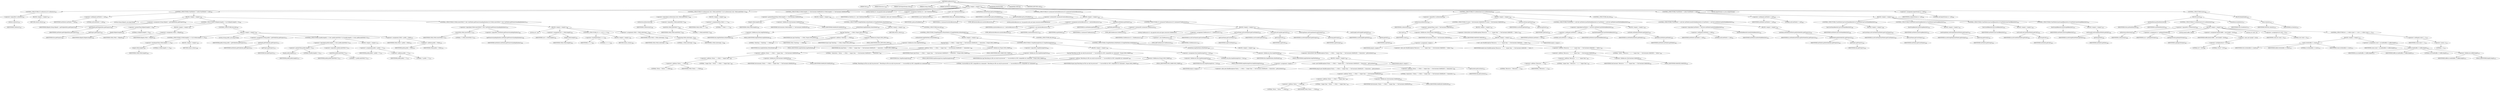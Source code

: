 digraph "tarResource" {  
"676" [label = <(METHOD,tarResource)<SUB>353</SUB>> ]
"40" [label = <(PARAM,this)<SUB>353</SUB>> ]
"677" [label = <(PARAM,Resource r)<SUB>353</SUB>> ]
"678" [label = <(PARAM,TarOutputStream tOut)<SUB>353</SUB>> ]
"679" [label = <(PARAM,String vPath)<SUB>353</SUB>> ]
"680" [label = <(PARAM,TarFileSet tarFileSet)<SUB>354</SUB>> ]
"681" [label = <(BLOCK,&lt;empty&gt;,&lt;empty&gt;)<SUB>355</SUB>> ]
"682" [label = <(CONTROL_STRUCTURE,if (!r.isExists()),if (!r.isExists()))<SUB>357</SUB>> ]
"683" [label = <(&lt;operator&gt;.logicalNot,!r.isExists())<SUB>357</SUB>> ]
"684" [label = <(isExists,isExists())<SUB>357</SUB>> ]
"685" [label = <(IDENTIFIER,r,isExists())<SUB>357</SUB>> ]
"686" [label = <(BLOCK,&lt;empty&gt;,&lt;empty&gt;)<SUB>357</SUB>> ]
"687" [label = <(RETURN,return;,return;)<SUB>358</SUB>> ]
"688" [label = <(CONTROL_STRUCTURE,if (tarFileSet != null),if (tarFileSet != null))<SUB>361</SUB>> ]
"689" [label = <(&lt;operator&gt;.notEquals,tarFileSet != null)<SUB>361</SUB>> ]
"690" [label = <(IDENTIFIER,tarFileSet,tarFileSet != null)<SUB>361</SUB>> ]
"691" [label = <(LITERAL,null,tarFileSet != null)<SUB>361</SUB>> ]
"692" [label = <(BLOCK,&lt;empty&gt;,&lt;empty&gt;)<SUB>361</SUB>> ]
"693" [label = <(LOCAL,String fullpath: java.lang.String)> ]
"694" [label = <(&lt;operator&gt;.assignment,String fullpath = getFullpath(this.getProject()))<SUB>362</SUB>> ]
"695" [label = <(IDENTIFIER,fullpath,String fullpath = getFullpath(this.getProject()))<SUB>362</SUB>> ]
"696" [label = <(getFullpath,getFullpath(this.getProject()))<SUB>362</SUB>> ]
"697" [label = <(IDENTIFIER,tarFileSet,getFullpath(this.getProject()))<SUB>362</SUB>> ]
"698" [label = <(getProject,getProject())<SUB>362</SUB>> ]
"39" [label = <(IDENTIFIER,this,getProject())<SUB>362</SUB>> ]
"699" [label = <(CONTROL_STRUCTURE,if (fullpath.length() &gt; 0),if (fullpath.length() &gt; 0))<SUB>363</SUB>> ]
"700" [label = <(&lt;operator&gt;.greaterThan,fullpath.length() &gt; 0)<SUB>363</SUB>> ]
"701" [label = <(length,fullpath.length())<SUB>363</SUB>> ]
"702" [label = <(IDENTIFIER,fullpath,fullpath.length())<SUB>363</SUB>> ]
"703" [label = <(LITERAL,0,fullpath.length() &gt; 0)<SUB>363</SUB>> ]
"704" [label = <(BLOCK,&lt;empty&gt;,&lt;empty&gt;)<SUB>363</SUB>> ]
"705" [label = <(&lt;operator&gt;.assignment,vPath = fullpath)<SUB>364</SUB>> ]
"706" [label = <(IDENTIFIER,vPath,vPath = fullpath)<SUB>364</SUB>> ]
"707" [label = <(IDENTIFIER,fullpath,vPath = fullpath)<SUB>364</SUB>> ]
"708" [label = <(CONTROL_STRUCTURE,else,else)<SUB>365</SUB>> ]
"709" [label = <(BLOCK,&lt;empty&gt;,&lt;empty&gt;)<SUB>365</SUB>> ]
"710" [label = <(CONTROL_STRUCTURE,if (vPath.length() &lt;= 0),if (vPath.length() &lt;= 0))<SUB>367</SUB>> ]
"711" [label = <(&lt;operator&gt;.lessEqualsThan,vPath.length() &lt;= 0)<SUB>367</SUB>> ]
"712" [label = <(length,vPath.length())<SUB>367</SUB>> ]
"713" [label = <(IDENTIFIER,vPath,vPath.length())<SUB>367</SUB>> ]
"714" [label = <(LITERAL,0,vPath.length() &lt;= 0)<SUB>367</SUB>> ]
"715" [label = <(BLOCK,&lt;empty&gt;,&lt;empty&gt;)<SUB>367</SUB>> ]
"716" [label = <(RETURN,return;,return;)<SUB>368</SUB>> ]
"717" [label = <(LOCAL,String prefix: java.lang.String)> ]
"718" [label = <(&lt;operator&gt;.assignment,String prefix = getPrefix(this.getProject()))<SUB>371</SUB>> ]
"719" [label = <(IDENTIFIER,prefix,String prefix = getPrefix(this.getProject()))<SUB>371</SUB>> ]
"720" [label = <(getPrefix,getPrefix(this.getProject()))<SUB>371</SUB>> ]
"721" [label = <(IDENTIFIER,tarFileSet,getPrefix(this.getProject()))<SUB>371</SUB>> ]
"722" [label = <(getProject,getProject())<SUB>371</SUB>> ]
"41" [label = <(IDENTIFIER,this,getProject())<SUB>371</SUB>> ]
"723" [label = <(CONTROL_STRUCTURE,if (prefix.length() &gt; 0 &amp;&amp; !prefix.endsWith(&quot;/&quot;)),if (prefix.length() &gt; 0 &amp;&amp; !prefix.endsWith(&quot;/&quot;)))<SUB>373</SUB>> ]
"724" [label = <(&lt;operator&gt;.logicalAnd,prefix.length() &gt; 0 &amp;&amp; !prefix.endsWith(&quot;/&quot;))<SUB>373</SUB>> ]
"725" [label = <(&lt;operator&gt;.greaterThan,prefix.length() &gt; 0)<SUB>373</SUB>> ]
"726" [label = <(length,prefix.length())<SUB>373</SUB>> ]
"727" [label = <(IDENTIFIER,prefix,prefix.length())<SUB>373</SUB>> ]
"728" [label = <(LITERAL,0,prefix.length() &gt; 0)<SUB>373</SUB>> ]
"729" [label = <(&lt;operator&gt;.logicalNot,!prefix.endsWith(&quot;/&quot;))<SUB>373</SUB>> ]
"730" [label = <(endsWith,prefix.endsWith(&quot;/&quot;))<SUB>373</SUB>> ]
"731" [label = <(IDENTIFIER,prefix,prefix.endsWith(&quot;/&quot;))<SUB>373</SUB>> ]
"732" [label = <(LITERAL,&quot;/&quot;,prefix.endsWith(&quot;/&quot;))<SUB>373</SUB>> ]
"733" [label = <(BLOCK,&lt;empty&gt;,&lt;empty&gt;)<SUB>373</SUB>> ]
"734" [label = <(&lt;operator&gt;.assignment,prefix = prefix + &quot;/&quot;)<SUB>374</SUB>> ]
"735" [label = <(IDENTIFIER,prefix,prefix = prefix + &quot;/&quot;)<SUB>374</SUB>> ]
"736" [label = <(&lt;operator&gt;.addition,prefix + &quot;/&quot;)<SUB>374</SUB>> ]
"737" [label = <(IDENTIFIER,prefix,prefix + &quot;/&quot;)<SUB>374</SUB>> ]
"738" [label = <(LITERAL,&quot;/&quot;,prefix + &quot;/&quot;)<SUB>374</SUB>> ]
"739" [label = <(&lt;operator&gt;.assignment,vPath = prefix + vPath)<SUB>376</SUB>> ]
"740" [label = <(IDENTIFIER,vPath,vPath = prefix + vPath)<SUB>376</SUB>> ]
"741" [label = <(&lt;operator&gt;.addition,prefix + vPath)<SUB>376</SUB>> ]
"742" [label = <(IDENTIFIER,prefix,prefix + vPath)<SUB>376</SUB>> ]
"743" [label = <(IDENTIFIER,vPath,prefix + vPath)<SUB>376</SUB>> ]
"744" [label = <(CONTROL_STRUCTURE,if (vPath.startsWith(&quot;/&quot;) &amp;&amp; !tarFileSet.getPreserveLeadingSlashes()),if (vPath.startsWith(&quot;/&quot;) &amp;&amp; !tarFileSet.getPreserveLeadingSlashes()))<SUB>379</SUB>> ]
"745" [label = <(&lt;operator&gt;.logicalAnd,vPath.startsWith(&quot;/&quot;) &amp;&amp; !tarFileSet.getPreserveLeadingSlashes())<SUB>379</SUB>> ]
"746" [label = <(startsWith,vPath.startsWith(&quot;/&quot;))<SUB>379</SUB>> ]
"747" [label = <(IDENTIFIER,vPath,vPath.startsWith(&quot;/&quot;))<SUB>379</SUB>> ]
"748" [label = <(LITERAL,&quot;/&quot;,vPath.startsWith(&quot;/&quot;))<SUB>379</SUB>> ]
"749" [label = <(&lt;operator&gt;.logicalNot,!tarFileSet.getPreserveLeadingSlashes())<SUB>380</SUB>> ]
"750" [label = <(getPreserveLeadingSlashes,tarFileSet.getPreserveLeadingSlashes())<SUB>380</SUB>> ]
"751" [label = <(IDENTIFIER,tarFileSet,tarFileSet.getPreserveLeadingSlashes())<SUB>380</SUB>> ]
"752" [label = <(BLOCK,&lt;empty&gt;,&lt;empty&gt;)<SUB>380</SUB>> ]
"753" [label = <(LOCAL,int l: int)> ]
"754" [label = <(&lt;operator&gt;.assignment,int l = vPath.length())<SUB>381</SUB>> ]
"755" [label = <(IDENTIFIER,l,int l = vPath.length())<SUB>381</SUB>> ]
"756" [label = <(length,vPath.length())<SUB>381</SUB>> ]
"757" [label = <(IDENTIFIER,vPath,vPath.length())<SUB>381</SUB>> ]
"758" [label = <(CONTROL_STRUCTURE,if (l &lt;= 1),if (l &lt;= 1))<SUB>382</SUB>> ]
"759" [label = <(&lt;operator&gt;.lessEqualsThan,l &lt;= 1)<SUB>382</SUB>> ]
"760" [label = <(IDENTIFIER,l,l &lt;= 1)<SUB>382</SUB>> ]
"761" [label = <(LITERAL,1,l &lt;= 1)<SUB>382</SUB>> ]
"762" [label = <(BLOCK,&lt;empty&gt;,&lt;empty&gt;)<SUB>382</SUB>> ]
"763" [label = <(RETURN,return;,return;)<SUB>384</SUB>> ]
"764" [label = <(&lt;operator&gt;.assignment,vPath = vPath.substring(1, l))<SUB>386</SUB>> ]
"765" [label = <(IDENTIFIER,vPath,vPath = vPath.substring(1, l))<SUB>386</SUB>> ]
"766" [label = <(substring,vPath.substring(1, l))<SUB>386</SUB>> ]
"767" [label = <(IDENTIFIER,vPath,vPath.substring(1, l))<SUB>386</SUB>> ]
"768" [label = <(LITERAL,1,vPath.substring(1, l))<SUB>386</SUB>> ]
"769" [label = <(IDENTIFIER,l,vPath.substring(1, l))<SUB>386</SUB>> ]
"770" [label = <(CONTROL_STRUCTURE,if (r.isDirectory() &amp;&amp; !vPath.endsWith(&quot;/&quot;)),if (r.isDirectory() &amp;&amp; !vPath.endsWith(&quot;/&quot;)))<SUB>390</SUB>> ]
"771" [label = <(&lt;operator&gt;.logicalAnd,r.isDirectory() &amp;&amp; !vPath.endsWith(&quot;/&quot;))<SUB>390</SUB>> ]
"772" [label = <(isDirectory,isDirectory())<SUB>390</SUB>> ]
"773" [label = <(IDENTIFIER,r,isDirectory())<SUB>390</SUB>> ]
"774" [label = <(&lt;operator&gt;.logicalNot,!vPath.endsWith(&quot;/&quot;))<SUB>390</SUB>> ]
"775" [label = <(endsWith,vPath.endsWith(&quot;/&quot;))<SUB>390</SUB>> ]
"776" [label = <(IDENTIFIER,vPath,vPath.endsWith(&quot;/&quot;))<SUB>390</SUB>> ]
"777" [label = <(LITERAL,&quot;/&quot;,vPath.endsWith(&quot;/&quot;))<SUB>390</SUB>> ]
"778" [label = <(BLOCK,&lt;empty&gt;,&lt;empty&gt;)<SUB>390</SUB>> ]
"779" [label = <(&lt;operator&gt;.assignmentPlus,vPath += &quot;/&quot;)<SUB>391</SUB>> ]
"780" [label = <(IDENTIFIER,vPath,vPath += &quot;/&quot;)<SUB>391</SUB>> ]
"781" [label = <(LITERAL,&quot;/&quot;,vPath += &quot;/&quot;)<SUB>391</SUB>> ]
"782" [label = <(CONTROL_STRUCTURE,if (vPath.length() &gt;= TarConstants.NAMELEN),if (vPath.length() &gt;= TarConstants.NAMELEN))<SUB>394</SUB>> ]
"783" [label = <(&lt;operator&gt;.greaterEqualsThan,vPath.length() &gt;= TarConstants.NAMELEN)<SUB>394</SUB>> ]
"784" [label = <(length,vPath.length())<SUB>394</SUB>> ]
"785" [label = <(IDENTIFIER,vPath,vPath.length())<SUB>394</SUB>> ]
"786" [label = <(&lt;operator&gt;.fieldAccess,TarConstants.NAMELEN)<SUB>394</SUB>> ]
"787" [label = <(IDENTIFIER,TarConstants,vPath.length() &gt;= TarConstants.NAMELEN)<SUB>394</SUB>> ]
"788" [label = <(FIELD_IDENTIFIER,NAMELEN,NAMELEN)<SUB>394</SUB>> ]
"789" [label = <(BLOCK,&lt;empty&gt;,&lt;empty&gt;)<SUB>394</SUB>> ]
"790" [label = <(CONTROL_STRUCTURE,if (longFileMode.isOmitMode()),if (longFileMode.isOmitMode()))<SUB>395</SUB>> ]
"791" [label = <(isOmitMode,longFileMode.isOmitMode())<SUB>395</SUB>> ]
"792" [label = <(&lt;operator&gt;.fieldAccess,this.longFileMode)<SUB>395</SUB>> ]
"793" [label = <(IDENTIFIER,this,longFileMode.isOmitMode())<SUB>395</SUB>> ]
"794" [label = <(FIELD_IDENTIFIER,longFileMode,longFileMode)<SUB>395</SUB>> ]
"795" [label = <(BLOCK,&lt;empty&gt;,&lt;empty&gt;)<SUB>395</SUB>> ]
"796" [label = <(log,log(&quot;Omitting: &quot; + vPath, Project.MSG_INFO))<SUB>396</SUB>> ]
"42" [label = <(IDENTIFIER,this,log(&quot;Omitting: &quot; + vPath, Project.MSG_INFO))<SUB>396</SUB>> ]
"797" [label = <(&lt;operator&gt;.addition,&quot;Omitting: &quot; + vPath)<SUB>396</SUB>> ]
"798" [label = <(LITERAL,&quot;Omitting: &quot;,&quot;Omitting: &quot; + vPath)<SUB>396</SUB>> ]
"799" [label = <(IDENTIFIER,vPath,&quot;Omitting: &quot; + vPath)<SUB>396</SUB>> ]
"800" [label = <(&lt;operator&gt;.fieldAccess,Project.MSG_INFO)<SUB>396</SUB>> ]
"801" [label = <(IDENTIFIER,Project,log(&quot;Omitting: &quot; + vPath, Project.MSG_INFO))<SUB>396</SUB>> ]
"802" [label = <(FIELD_IDENTIFIER,MSG_INFO,MSG_INFO)<SUB>396</SUB>> ]
"803" [label = <(RETURN,return;,return;)<SUB>397</SUB>> ]
"804" [label = <(CONTROL_STRUCTURE,else,else)<SUB>398</SUB>> ]
"805" [label = <(CONTROL_STRUCTURE,if (longFileMode.isWarnMode()),if (longFileMode.isWarnMode()))<SUB>398</SUB>> ]
"806" [label = <(isWarnMode,longFileMode.isWarnMode())<SUB>398</SUB>> ]
"807" [label = <(&lt;operator&gt;.fieldAccess,this.longFileMode)<SUB>398</SUB>> ]
"808" [label = <(IDENTIFIER,this,longFileMode.isWarnMode())<SUB>398</SUB>> ]
"809" [label = <(FIELD_IDENTIFIER,longFileMode,longFileMode)<SUB>398</SUB>> ]
"810" [label = <(BLOCK,&lt;empty&gt;,&lt;empty&gt;)<SUB>398</SUB>> ]
"811" [label = <(log,log(&quot;Entry: &quot; + vPath + &quot; longer than &quot; + TarConstants.NAMELEN + &quot; characters.&quot;, Project.MSG_WARN))<SUB>399</SUB>> ]
"43" [label = <(IDENTIFIER,this,log(&quot;Entry: &quot; + vPath + &quot; longer than &quot; + TarConstants.NAMELEN + &quot; characters.&quot;, Project.MSG_WARN))<SUB>399</SUB>> ]
"812" [label = <(&lt;operator&gt;.addition,&quot;Entry: &quot; + vPath + &quot; longer than &quot; + TarConstants.NAMELEN + &quot; characters.&quot;)<SUB>399</SUB>> ]
"813" [label = <(&lt;operator&gt;.addition,&quot;Entry: &quot; + vPath + &quot; longer than &quot; + TarConstants.NAMELEN)<SUB>399</SUB>> ]
"814" [label = <(&lt;operator&gt;.addition,&quot;Entry: &quot; + vPath + &quot; longer than &quot;)<SUB>399</SUB>> ]
"815" [label = <(&lt;operator&gt;.addition,&quot;Entry: &quot; + vPath)<SUB>399</SUB>> ]
"816" [label = <(LITERAL,&quot;Entry: &quot;,&quot;Entry: &quot; + vPath)<SUB>399</SUB>> ]
"817" [label = <(IDENTIFIER,vPath,&quot;Entry: &quot; + vPath)<SUB>399</SUB>> ]
"818" [label = <(LITERAL,&quot; longer than &quot;,&quot;Entry: &quot; + vPath + &quot; longer than &quot;)<SUB>399</SUB>> ]
"819" [label = <(&lt;operator&gt;.fieldAccess,TarConstants.NAMELEN)<SUB>400</SUB>> ]
"820" [label = <(IDENTIFIER,TarConstants,&quot;Entry: &quot; + vPath + &quot; longer than &quot; + TarConstants.NAMELEN)<SUB>400</SUB>> ]
"821" [label = <(FIELD_IDENTIFIER,NAMELEN,NAMELEN)<SUB>400</SUB>> ]
"822" [label = <(LITERAL,&quot; characters.&quot;,&quot;Entry: &quot; + vPath + &quot; longer than &quot; + TarConstants.NAMELEN + &quot; characters.&quot;)<SUB>400</SUB>> ]
"823" [label = <(&lt;operator&gt;.fieldAccess,Project.MSG_WARN)<SUB>401</SUB>> ]
"824" [label = <(IDENTIFIER,Project,log(&quot;Entry: &quot; + vPath + &quot; longer than &quot; + TarConstants.NAMELEN + &quot; characters.&quot;, Project.MSG_WARN))<SUB>401</SUB>> ]
"825" [label = <(FIELD_IDENTIFIER,MSG_WARN,MSG_WARN)<SUB>401</SUB>> ]
"826" [label = <(CONTROL_STRUCTURE,if (!longWarningGiven),if (!longWarningGiven))<SUB>402</SUB>> ]
"827" [label = <(&lt;operator&gt;.logicalNot,!longWarningGiven)<SUB>402</SUB>> ]
"828" [label = <(&lt;operator&gt;.fieldAccess,this.longWarningGiven)<SUB>402</SUB>> ]
"829" [label = <(IDENTIFIER,this,!longWarningGiven)<SUB>402</SUB>> ]
"830" [label = <(FIELD_IDENTIFIER,longWarningGiven,longWarningGiven)<SUB>402</SUB>> ]
"831" [label = <(BLOCK,&lt;empty&gt;,&lt;empty&gt;)<SUB>402</SUB>> ]
"832" [label = <(log,log(&quot;Resulting tar file can only be processed &quot; + &quot;successfully by GNU compatible tar commands&quot;, Project.MSG_WARN))<SUB>403</SUB>> ]
"44" [label = <(IDENTIFIER,this,log(&quot;Resulting tar file can only be processed &quot; + &quot;successfully by GNU compatible tar commands&quot;, Project.MSG_WARN))<SUB>403</SUB>> ]
"833" [label = <(&lt;operator&gt;.addition,&quot;Resulting tar file can only be processed &quot; + &quot;successfully by GNU compatible tar commands&quot;)<SUB>403</SUB>> ]
"834" [label = <(LITERAL,&quot;Resulting tar file can only be processed &quot;,&quot;Resulting tar file can only be processed &quot; + &quot;successfully by GNU compatible tar commands&quot;)<SUB>403</SUB>> ]
"835" [label = <(LITERAL,&quot;successfully by GNU compatible tar commands&quot;,&quot;Resulting tar file can only be processed &quot; + &quot;successfully by GNU compatible tar commands&quot;)<SUB>404</SUB>> ]
"836" [label = <(&lt;operator&gt;.fieldAccess,Project.MSG_WARN)<SUB>405</SUB>> ]
"837" [label = <(IDENTIFIER,Project,log(&quot;Resulting tar file can only be processed &quot; + &quot;successfully by GNU compatible tar commands&quot;, Project.MSG_WARN))<SUB>405</SUB>> ]
"838" [label = <(FIELD_IDENTIFIER,MSG_WARN,MSG_WARN)<SUB>405</SUB>> ]
"839" [label = <(&lt;operator&gt;.assignment,this.longWarningGiven = true)<SUB>406</SUB>> ]
"840" [label = <(&lt;operator&gt;.fieldAccess,this.longWarningGiven)<SUB>406</SUB>> ]
"841" [label = <(IDENTIFIER,this,this.longWarningGiven = true)<SUB>406</SUB>> ]
"842" [label = <(FIELD_IDENTIFIER,longWarningGiven,longWarningGiven)<SUB>406</SUB>> ]
"843" [label = <(LITERAL,true,this.longWarningGiven = true)<SUB>406</SUB>> ]
"844" [label = <(CONTROL_STRUCTURE,else,else)<SUB>408</SUB>> ]
"845" [label = <(CONTROL_STRUCTURE,if (longFileMode.isFailMode()),if (longFileMode.isFailMode()))<SUB>408</SUB>> ]
"846" [label = <(isFailMode,longFileMode.isFailMode())<SUB>408</SUB>> ]
"847" [label = <(&lt;operator&gt;.fieldAccess,this.longFileMode)<SUB>408</SUB>> ]
"848" [label = <(IDENTIFIER,this,longFileMode.isFailMode())<SUB>408</SUB>> ]
"849" [label = <(FIELD_IDENTIFIER,longFileMode,longFileMode)<SUB>408</SUB>> ]
"850" [label = <(BLOCK,&lt;empty&gt;,&lt;empty&gt;)<SUB>408</SUB>> ]
"851" [label = <(&lt;operator&gt;.throw,throw new BuildException(&quot;Entry: &quot; + vPath + &quot; longer than &quot; + TarConstants.NAMELEN + &quot;characters.&quot;, getLocation());)<SUB>409</SUB>> ]
"852" [label = <(BLOCK,&lt;empty&gt;,&lt;empty&gt;)<SUB>409</SUB>> ]
"853" [label = <(&lt;operator&gt;.assignment,&lt;empty&gt;)> ]
"854" [label = <(IDENTIFIER,$obj18,&lt;empty&gt;)> ]
"855" [label = <(&lt;operator&gt;.alloc,new BuildException(&quot;Entry: &quot; + vPath + &quot; longer than &quot; + TarConstants.NAMELEN + &quot;characters.&quot;, getLocation()))<SUB>409</SUB>> ]
"856" [label = <(&lt;init&gt;,new BuildException(&quot;Entry: &quot; + vPath + &quot; longer than &quot; + TarConstants.NAMELEN + &quot;characters.&quot;, getLocation()))<SUB>409</SUB>> ]
"857" [label = <(IDENTIFIER,$obj18,new BuildException(&quot;Entry: &quot; + vPath + &quot; longer than &quot; + TarConstants.NAMELEN + &quot;characters.&quot;, getLocation()))> ]
"858" [label = <(&lt;operator&gt;.addition,&quot;Entry: &quot; + vPath + &quot; longer than &quot; + TarConstants.NAMELEN + &quot;characters.&quot;)<SUB>409</SUB>> ]
"859" [label = <(&lt;operator&gt;.addition,&quot;Entry: &quot; + vPath + &quot; longer than &quot; + TarConstants.NAMELEN)<SUB>409</SUB>> ]
"860" [label = <(&lt;operator&gt;.addition,&quot;Entry: &quot; + vPath + &quot; longer than &quot;)<SUB>409</SUB>> ]
"861" [label = <(&lt;operator&gt;.addition,&quot;Entry: &quot; + vPath)<SUB>409</SUB>> ]
"862" [label = <(LITERAL,&quot;Entry: &quot;,&quot;Entry: &quot; + vPath)<SUB>409</SUB>> ]
"863" [label = <(IDENTIFIER,vPath,&quot;Entry: &quot; + vPath)<SUB>409</SUB>> ]
"864" [label = <(LITERAL,&quot; longer than &quot;,&quot;Entry: &quot; + vPath + &quot; longer than &quot;)<SUB>410</SUB>> ]
"865" [label = <(&lt;operator&gt;.fieldAccess,TarConstants.NAMELEN)<SUB>410</SUB>> ]
"866" [label = <(IDENTIFIER,TarConstants,&quot;Entry: &quot; + vPath + &quot; longer than &quot; + TarConstants.NAMELEN)<SUB>410</SUB>> ]
"867" [label = <(FIELD_IDENTIFIER,NAMELEN,NAMELEN)<SUB>410</SUB>> ]
"868" [label = <(LITERAL,&quot;characters.&quot;,&quot;Entry: &quot; + vPath + &quot; longer than &quot; + TarConstants.NAMELEN + &quot;characters.&quot;)<SUB>411</SUB>> ]
"869" [label = <(getLocation,getLocation())<SUB>411</SUB>> ]
"45" [label = <(IDENTIFIER,this,getLocation())<SUB>411</SUB>> ]
"870" [label = <(IDENTIFIER,$obj18,&lt;empty&gt;)> ]
"47" [label = <(LOCAL,TarEntry te: org.apache.tools.tar.TarEntry)> ]
"871" [label = <(&lt;operator&gt;.assignment,TarEntry te = new TarEntry(vPath))<SUB>415</SUB>> ]
"872" [label = <(IDENTIFIER,te,TarEntry te = new TarEntry(vPath))<SUB>415</SUB>> ]
"873" [label = <(&lt;operator&gt;.alloc,new TarEntry(vPath))<SUB>415</SUB>> ]
"874" [label = <(&lt;init&gt;,new TarEntry(vPath))<SUB>415</SUB>> ]
"46" [label = <(IDENTIFIER,te,new TarEntry(vPath))<SUB>415</SUB>> ]
"875" [label = <(IDENTIFIER,vPath,new TarEntry(vPath))<SUB>415</SUB>> ]
"876" [label = <(setModTime,setModTime(r.getLastModified()))<SUB>416</SUB>> ]
"877" [label = <(IDENTIFIER,te,setModTime(r.getLastModified()))<SUB>416</SUB>> ]
"878" [label = <(getLastModified,getLastModified())<SUB>416</SUB>> ]
"879" [label = <(IDENTIFIER,r,getLastModified())<SUB>416</SUB>> ]
"880" [label = <(CONTROL_STRUCTURE,if (r instanceof ArchiveResource),if (r instanceof ArchiveResource))<SUB>418</SUB>> ]
"881" [label = <(&lt;operator&gt;.instanceOf,r instanceof ArchiveResource)<SUB>418</SUB>> ]
"882" [label = <(IDENTIFIER,r,r instanceof ArchiveResource)<SUB>418</SUB>> ]
"883" [label = <(TYPE_REF,ArchiveResource,ArchiveResource)<SUB>418</SUB>> ]
"884" [label = <(BLOCK,&lt;empty&gt;,&lt;empty&gt;)<SUB>418</SUB>> ]
"885" [label = <(LOCAL,ArchiveResource ar: org.apache.tools.ant.types.resources.ArchiveResource)> ]
"886" [label = <(&lt;operator&gt;.assignment,ArchiveResource ar = (ArchiveResource) r)<SUB>419</SUB>> ]
"887" [label = <(IDENTIFIER,ar,ArchiveResource ar = (ArchiveResource) r)<SUB>419</SUB>> ]
"888" [label = <(&lt;operator&gt;.cast,(ArchiveResource) r)<SUB>419</SUB>> ]
"889" [label = <(TYPE_REF,ArchiveResource,ArchiveResource)<SUB>419</SUB>> ]
"890" [label = <(IDENTIFIER,r,(ArchiveResource) r)<SUB>419</SUB>> ]
"891" [label = <(setMode,setMode(ar.getMode()))<SUB>420</SUB>> ]
"892" [label = <(IDENTIFIER,te,setMode(ar.getMode()))<SUB>420</SUB>> ]
"893" [label = <(getMode,getMode())<SUB>420</SUB>> ]
"894" [label = <(IDENTIFIER,ar,getMode())<SUB>420</SUB>> ]
"895" [label = <(CONTROL_STRUCTURE,if (r instanceof TarResource),if (r instanceof TarResource))<SUB>421</SUB>> ]
"896" [label = <(&lt;operator&gt;.instanceOf,r instanceof TarResource)<SUB>421</SUB>> ]
"897" [label = <(IDENTIFIER,r,r instanceof TarResource)<SUB>421</SUB>> ]
"898" [label = <(TYPE_REF,TarResource,TarResource)<SUB>421</SUB>> ]
"899" [label = <(BLOCK,&lt;empty&gt;,&lt;empty&gt;)<SUB>421</SUB>> ]
"900" [label = <(LOCAL,TarResource tr: org.apache.tools.ant.types.resources.TarResource)> ]
"901" [label = <(&lt;operator&gt;.assignment,TarResource tr = (TarResource) r)<SUB>422</SUB>> ]
"902" [label = <(IDENTIFIER,tr,TarResource tr = (TarResource) r)<SUB>422</SUB>> ]
"903" [label = <(&lt;operator&gt;.cast,(TarResource) r)<SUB>422</SUB>> ]
"904" [label = <(TYPE_REF,TarResource,TarResource)<SUB>422</SUB>> ]
"905" [label = <(IDENTIFIER,r,(TarResource) r)<SUB>422</SUB>> ]
"906" [label = <(setUserName,setUserName(tr.getUserName()))<SUB>423</SUB>> ]
"907" [label = <(IDENTIFIER,te,setUserName(tr.getUserName()))<SUB>423</SUB>> ]
"908" [label = <(getUserName,getUserName())<SUB>423</SUB>> ]
"909" [label = <(IDENTIFIER,tr,getUserName())<SUB>423</SUB>> ]
"910" [label = <(setUserId,setUserId(tr.getUid()))<SUB>424</SUB>> ]
"911" [label = <(IDENTIFIER,te,setUserId(tr.getUid()))<SUB>424</SUB>> ]
"912" [label = <(getUid,getUid())<SUB>424</SUB>> ]
"913" [label = <(IDENTIFIER,tr,getUid())<SUB>424</SUB>> ]
"914" [label = <(setGroupName,setGroupName(tr.getGroup()))<SUB>425</SUB>> ]
"915" [label = <(IDENTIFIER,te,setGroupName(tr.getGroup()))<SUB>425</SUB>> ]
"916" [label = <(getGroup,getGroup())<SUB>425</SUB>> ]
"917" [label = <(IDENTIFIER,tr,getGroup())<SUB>425</SUB>> ]
"918" [label = <(setGroupId,setGroupId(tr.getGid()))<SUB>426</SUB>> ]
"919" [label = <(IDENTIFIER,te,setGroupId(tr.getGid()))<SUB>426</SUB>> ]
"920" [label = <(getGid,getGid())<SUB>426</SUB>> ]
"921" [label = <(IDENTIFIER,tr,getGid())<SUB>426</SUB>> ]
"922" [label = <(CONTROL_STRUCTURE,if (!r.isDirectory()),if (!r.isDirectory()))<SUB>430</SUB>> ]
"923" [label = <(&lt;operator&gt;.logicalNot,!r.isDirectory())<SUB>430</SUB>> ]
"924" [label = <(isDirectory,isDirectory())<SUB>430</SUB>> ]
"925" [label = <(IDENTIFIER,r,isDirectory())<SUB>430</SUB>> ]
"926" [label = <(BLOCK,&lt;empty&gt;,&lt;empty&gt;)<SUB>430</SUB>> ]
"927" [label = <(CONTROL_STRUCTURE,if (r.size() &gt; TarConstants.MAXSIZE),if (r.size() &gt; TarConstants.MAXSIZE))<SUB>431</SUB>> ]
"928" [label = <(&lt;operator&gt;.greaterThan,r.size() &gt; TarConstants.MAXSIZE)<SUB>431</SUB>> ]
"929" [label = <(size,size())<SUB>431</SUB>> ]
"930" [label = <(IDENTIFIER,r,size())<SUB>431</SUB>> ]
"931" [label = <(&lt;operator&gt;.fieldAccess,TarConstants.MAXSIZE)<SUB>431</SUB>> ]
"932" [label = <(IDENTIFIER,TarConstants,r.size() &gt; TarConstants.MAXSIZE)<SUB>431</SUB>> ]
"933" [label = <(FIELD_IDENTIFIER,MAXSIZE,MAXSIZE)<SUB>431</SUB>> ]
"934" [label = <(BLOCK,&lt;empty&gt;,&lt;empty&gt;)<SUB>431</SUB>> ]
"935" [label = <(&lt;operator&gt;.throw,throw new BuildException(&quot;Resource: &quot; + r + &quot; larger than &quot; + TarConstants.MAXSIZE + &quot; bytes.&quot;);)<SUB>432</SUB>> ]
"936" [label = <(BLOCK,&lt;empty&gt;,&lt;empty&gt;)<SUB>432</SUB>> ]
"937" [label = <(&lt;operator&gt;.assignment,&lt;empty&gt;)> ]
"938" [label = <(IDENTIFIER,$obj20,&lt;empty&gt;)> ]
"939" [label = <(&lt;operator&gt;.alloc,new BuildException(&quot;Resource: &quot; + r + &quot; larger than &quot; + TarConstants.MAXSIZE + &quot; bytes.&quot;))<SUB>432</SUB>> ]
"940" [label = <(&lt;init&gt;,new BuildException(&quot;Resource: &quot; + r + &quot; larger than &quot; + TarConstants.MAXSIZE + &quot; bytes.&quot;))<SUB>432</SUB>> ]
"941" [label = <(IDENTIFIER,$obj20,new BuildException(&quot;Resource: &quot; + r + &quot; larger than &quot; + TarConstants.MAXSIZE + &quot; bytes.&quot;))> ]
"942" [label = <(&lt;operator&gt;.addition,&quot;Resource: &quot; + r + &quot; larger than &quot; + TarConstants.MAXSIZE + &quot; bytes.&quot;)<SUB>433</SUB>> ]
"943" [label = <(&lt;operator&gt;.addition,&quot;Resource: &quot; + r + &quot; larger than &quot; + TarConstants.MAXSIZE)<SUB>433</SUB>> ]
"944" [label = <(&lt;operator&gt;.addition,&quot;Resource: &quot; + r + &quot; larger than &quot;)<SUB>433</SUB>> ]
"945" [label = <(&lt;operator&gt;.addition,&quot;Resource: &quot; + r)<SUB>433</SUB>> ]
"946" [label = <(LITERAL,&quot;Resource: &quot;,&quot;Resource: &quot; + r)<SUB>433</SUB>> ]
"947" [label = <(IDENTIFIER,r,&quot;Resource: &quot; + r)<SUB>433</SUB>> ]
"948" [label = <(LITERAL,&quot; larger than &quot;,&quot;Resource: &quot; + r + &quot; larger than &quot;)<SUB>433</SUB>> ]
"949" [label = <(&lt;operator&gt;.fieldAccess,TarConstants.MAXSIZE)<SUB>434</SUB>> ]
"950" [label = <(IDENTIFIER,TarConstants,&quot;Resource: &quot; + r + &quot; larger than &quot; + TarConstants.MAXSIZE)<SUB>434</SUB>> ]
"951" [label = <(FIELD_IDENTIFIER,MAXSIZE,MAXSIZE)<SUB>434</SUB>> ]
"952" [label = <(LITERAL,&quot; bytes.&quot;,&quot;Resource: &quot; + r + &quot; larger than &quot; + TarConstants.MAXSIZE + &quot; bytes.&quot;)<SUB>434</SUB>> ]
"953" [label = <(IDENTIFIER,$obj20,&lt;empty&gt;)> ]
"954" [label = <(setSize,setSize(r.getSize()))<SUB>436</SUB>> ]
"955" [label = <(IDENTIFIER,te,setSize(r.getSize()))<SUB>436</SUB>> ]
"956" [label = <(getSize,getSize())<SUB>436</SUB>> ]
"957" [label = <(IDENTIFIER,r,getSize())<SUB>436</SUB>> ]
"958" [label = <(CONTROL_STRUCTURE,if (tarFileSet != null &amp;&amp; tarFileSet.hasFileModeBeenSet()),if (tarFileSet != null &amp;&amp; tarFileSet.hasFileModeBeenSet()))<SUB>438</SUB>> ]
"959" [label = <(&lt;operator&gt;.logicalAnd,tarFileSet != null &amp;&amp; tarFileSet.hasFileModeBeenSet())<SUB>438</SUB>> ]
"960" [label = <(&lt;operator&gt;.notEquals,tarFileSet != null)<SUB>438</SUB>> ]
"961" [label = <(IDENTIFIER,tarFileSet,tarFileSet != null)<SUB>438</SUB>> ]
"962" [label = <(LITERAL,null,tarFileSet != null)<SUB>438</SUB>> ]
"963" [label = <(hasFileModeBeenSet,hasFileModeBeenSet())<SUB>438</SUB>> ]
"964" [label = <(IDENTIFIER,tarFileSet,hasFileModeBeenSet())<SUB>438</SUB>> ]
"965" [label = <(BLOCK,&lt;empty&gt;,&lt;empty&gt;)<SUB>438</SUB>> ]
"966" [label = <(setMode,setMode(tarFileSet.getMode()))<SUB>439</SUB>> ]
"967" [label = <(IDENTIFIER,te,setMode(tarFileSet.getMode()))<SUB>439</SUB>> ]
"968" [label = <(getMode,tarFileSet.getMode())<SUB>439</SUB>> ]
"969" [label = <(IDENTIFIER,tarFileSet,tarFileSet.getMode())<SUB>439</SUB>> ]
"970" [label = <(CONTROL_STRUCTURE,else,else)<SUB>441</SUB>> ]
"971" [label = <(CONTROL_STRUCTURE,if (tarFileSet != null &amp;&amp; tarFileSet.hasDirModeBeenSet()),if (tarFileSet != null &amp;&amp; tarFileSet.hasDirModeBeenSet()))<SUB>441</SUB>> ]
"972" [label = <(&lt;operator&gt;.logicalAnd,tarFileSet != null &amp;&amp; tarFileSet.hasDirModeBeenSet())<SUB>441</SUB>> ]
"973" [label = <(&lt;operator&gt;.notEquals,tarFileSet != null)<SUB>441</SUB>> ]
"974" [label = <(IDENTIFIER,tarFileSet,tarFileSet != null)<SUB>441</SUB>> ]
"975" [label = <(LITERAL,null,tarFileSet != null)<SUB>441</SUB>> ]
"976" [label = <(hasDirModeBeenSet,hasDirModeBeenSet())<SUB>441</SUB>> ]
"977" [label = <(IDENTIFIER,tarFileSet,hasDirModeBeenSet())<SUB>441</SUB>> ]
"978" [label = <(BLOCK,&lt;empty&gt;,&lt;empty&gt;)<SUB>441</SUB>> ]
"979" [label = <(setMode,setMode(tarFileSet.getDirMode(this.getProject())))<SUB>443</SUB>> ]
"980" [label = <(IDENTIFIER,te,setMode(tarFileSet.getDirMode(this.getProject())))<SUB>443</SUB>> ]
"981" [label = <(getDirMode,getDirMode(this.getProject()))<SUB>443</SUB>> ]
"982" [label = <(IDENTIFIER,tarFileSet,getDirMode(this.getProject()))<SUB>443</SUB>> ]
"983" [label = <(getProject,getProject())<SUB>443</SUB>> ]
"48" [label = <(IDENTIFIER,this,getProject())<SUB>443</SUB>> ]
"984" [label = <(CONTROL_STRUCTURE,if (tarFileSet != null),if (tarFileSet != null))<SUB>446</SUB>> ]
"985" [label = <(&lt;operator&gt;.notEquals,tarFileSet != null)<SUB>446</SUB>> ]
"986" [label = <(IDENTIFIER,tarFileSet,tarFileSet != null)<SUB>446</SUB>> ]
"987" [label = <(LITERAL,null,tarFileSet != null)<SUB>446</SUB>> ]
"988" [label = <(BLOCK,&lt;empty&gt;,&lt;empty&gt;)<SUB>446</SUB>> ]
"989" [label = <(CONTROL_STRUCTURE,if (tarFileSet.hasUserNameBeenSet()),if (tarFileSet.hasUserNameBeenSet()))<SUB>448</SUB>> ]
"990" [label = <(hasUserNameBeenSet,hasUserNameBeenSet())<SUB>448</SUB>> ]
"991" [label = <(IDENTIFIER,tarFileSet,hasUserNameBeenSet())<SUB>448</SUB>> ]
"992" [label = <(BLOCK,&lt;empty&gt;,&lt;empty&gt;)<SUB>448</SUB>> ]
"993" [label = <(setUserName,setUserName(tarFileSet.getUserName()))<SUB>449</SUB>> ]
"994" [label = <(IDENTIFIER,te,setUserName(tarFileSet.getUserName()))<SUB>449</SUB>> ]
"995" [label = <(getUserName,getUserName())<SUB>449</SUB>> ]
"996" [label = <(IDENTIFIER,tarFileSet,getUserName())<SUB>449</SUB>> ]
"997" [label = <(CONTROL_STRUCTURE,if (tarFileSet.hasGroupBeenSet()),if (tarFileSet.hasGroupBeenSet()))<SUB>451</SUB>> ]
"998" [label = <(hasGroupBeenSet,hasGroupBeenSet())<SUB>451</SUB>> ]
"999" [label = <(IDENTIFIER,tarFileSet,hasGroupBeenSet())<SUB>451</SUB>> ]
"1000" [label = <(BLOCK,&lt;empty&gt;,&lt;empty&gt;)<SUB>451</SUB>> ]
"1001" [label = <(setGroupName,setGroupName(tarFileSet.getGroup()))<SUB>452</SUB>> ]
"1002" [label = <(IDENTIFIER,te,setGroupName(tarFileSet.getGroup()))<SUB>452</SUB>> ]
"1003" [label = <(getGroup,getGroup())<SUB>452</SUB>> ]
"1004" [label = <(IDENTIFIER,tarFileSet,getGroup())<SUB>452</SUB>> ]
"1005" [label = <(CONTROL_STRUCTURE,if (tarFileSet.hasUserIdBeenSet()),if (tarFileSet.hasUserIdBeenSet()))<SUB>454</SUB>> ]
"1006" [label = <(hasUserIdBeenSet,hasUserIdBeenSet())<SUB>454</SUB>> ]
"1007" [label = <(IDENTIFIER,tarFileSet,hasUserIdBeenSet())<SUB>454</SUB>> ]
"1008" [label = <(BLOCK,&lt;empty&gt;,&lt;empty&gt;)<SUB>454</SUB>> ]
"1009" [label = <(setUserId,setUserId(tarFileSet.getUid()))<SUB>455</SUB>> ]
"1010" [label = <(IDENTIFIER,te,setUserId(tarFileSet.getUid()))<SUB>455</SUB>> ]
"1011" [label = <(getUid,getUid())<SUB>455</SUB>> ]
"1012" [label = <(IDENTIFIER,tarFileSet,getUid())<SUB>455</SUB>> ]
"1013" [label = <(CONTROL_STRUCTURE,if (tarFileSet.hasGroupIdBeenSet()),if (tarFileSet.hasGroupIdBeenSet()))<SUB>457</SUB>> ]
"1014" [label = <(hasGroupIdBeenSet,hasGroupIdBeenSet())<SUB>457</SUB>> ]
"1015" [label = <(IDENTIFIER,tarFileSet,hasGroupIdBeenSet())<SUB>457</SUB>> ]
"1016" [label = <(BLOCK,&lt;empty&gt;,&lt;empty&gt;)<SUB>457</SUB>> ]
"1017" [label = <(setGroupId,setGroupId(tarFileSet.getGid()))<SUB>458</SUB>> ]
"1018" [label = <(IDENTIFIER,te,setGroupId(tarFileSet.getGid()))<SUB>458</SUB>> ]
"1019" [label = <(getGid,getGid())<SUB>458</SUB>> ]
"1020" [label = <(IDENTIFIER,tarFileSet,getGid())<SUB>458</SUB>> ]
"1021" [label = <(LOCAL,InputStream in: java.io.InputStream)> ]
"1022" [label = <(&lt;operator&gt;.assignment,InputStream in = null)<SUB>462</SUB>> ]
"1023" [label = <(IDENTIFIER,in,InputStream in = null)<SUB>462</SUB>> ]
"1024" [label = <(LITERAL,null,InputStream in = null)<SUB>462</SUB>> ]
"1025" [label = <(CONTROL_STRUCTURE,try,try)<SUB>463</SUB>> ]
"1026" [label = <(BLOCK,try,try)<SUB>463</SUB>> ]
"1027" [label = <(putNextEntry,putNextEntry(te))<SUB>464</SUB>> ]
"1028" [label = <(IDENTIFIER,tOut,putNextEntry(te))<SUB>464</SUB>> ]
"1029" [label = <(IDENTIFIER,te,putNextEntry(te))<SUB>464</SUB>> ]
"1030" [label = <(CONTROL_STRUCTURE,if (!r.isDirectory()),if (!r.isDirectory()))<SUB>466</SUB>> ]
"1031" [label = <(&lt;operator&gt;.logicalNot,!r.isDirectory())<SUB>466</SUB>> ]
"1032" [label = <(isDirectory,isDirectory())<SUB>466</SUB>> ]
"1033" [label = <(IDENTIFIER,r,isDirectory())<SUB>466</SUB>> ]
"1034" [label = <(BLOCK,&lt;empty&gt;,&lt;empty&gt;)<SUB>466</SUB>> ]
"1035" [label = <(&lt;operator&gt;.assignment,in = getInputStream())<SUB>467</SUB>> ]
"1036" [label = <(IDENTIFIER,in,in = getInputStream())<SUB>467</SUB>> ]
"1037" [label = <(getInputStream,getInputStream())<SUB>467</SUB>> ]
"1038" [label = <(IDENTIFIER,r,getInputStream())<SUB>467</SUB>> ]
"1039" [label = <(LOCAL,byte[] buffer: byte[])> ]
"1040" [label = <(&lt;operator&gt;.assignment,byte[] buffer = new byte[8 * 1024])<SUB>469</SUB>> ]
"1041" [label = <(IDENTIFIER,buffer,byte[] buffer = new byte[8 * 1024])<SUB>469</SUB>> ]
"1042" [label = <(&lt;operator&gt;.alloc,new byte[8 * 1024])> ]
"1043" [label = <(&lt;operator&gt;.multiplication,8 * 1024)<SUB>469</SUB>> ]
"1044" [label = <(LITERAL,8,8 * 1024)<SUB>469</SUB>> ]
"1045" [label = <(LITERAL,1024,8 * 1024)<SUB>469</SUB>> ]
"1046" [label = <(LOCAL,int count: int)> ]
"1047" [label = <(&lt;operator&gt;.assignment,int count = 0)<SUB>470</SUB>> ]
"1048" [label = <(IDENTIFIER,count,int count = 0)<SUB>470</SUB>> ]
"1049" [label = <(LITERAL,0,int count = 0)<SUB>470</SUB>> ]
"1050" [label = <(CONTROL_STRUCTURE,do {...} while (count != -1),do {...} while (count != -1))<SUB>471</SUB>> ]
"1051" [label = <(BLOCK,&lt;empty&gt;,&lt;empty&gt;)<SUB>471</SUB>> ]
"1052" [label = <(write,write(buffer, 0, count))<SUB>472</SUB>> ]
"1053" [label = <(IDENTIFIER,tOut,write(buffer, 0, count))<SUB>472</SUB>> ]
"1054" [label = <(IDENTIFIER,buffer,write(buffer, 0, count))<SUB>472</SUB>> ]
"1055" [label = <(LITERAL,0,write(buffer, 0, count))<SUB>472</SUB>> ]
"1056" [label = <(IDENTIFIER,count,write(buffer, 0, count))<SUB>472</SUB>> ]
"1057" [label = <(&lt;operator&gt;.assignment,count = in.read(buffer, 0, buffer.length))<SUB>473</SUB>> ]
"1058" [label = <(IDENTIFIER,count,count = in.read(buffer, 0, buffer.length))<SUB>473</SUB>> ]
"1059" [label = <(read,in.read(buffer, 0, buffer.length))<SUB>473</SUB>> ]
"1060" [label = <(IDENTIFIER,in,in.read(buffer, 0, buffer.length))<SUB>473</SUB>> ]
"1061" [label = <(IDENTIFIER,buffer,in.read(buffer, 0, buffer.length))<SUB>473</SUB>> ]
"1062" [label = <(LITERAL,0,in.read(buffer, 0, buffer.length))<SUB>473</SUB>> ]
"1063" [label = <(&lt;operator&gt;.fieldAccess,buffer.length)<SUB>473</SUB>> ]
"1064" [label = <(IDENTIFIER,buffer,in.read(buffer, 0, buffer.length))<SUB>473</SUB>> ]
"1065" [label = <(FIELD_IDENTIFIER,length,length)<SUB>473</SUB>> ]
"1066" [label = <(&lt;operator&gt;.notEquals,count != -1)<SUB>474</SUB>> ]
"1067" [label = <(IDENTIFIER,count,count != -1)<SUB>474</SUB>> ]
"1068" [label = <(&lt;operator&gt;.minus,-1)<SUB>474</SUB>> ]
"1069" [label = <(LITERAL,1,-1)<SUB>474</SUB>> ]
"1070" [label = <(closeEntry,closeEntry())<SUB>477</SUB>> ]
"1071" [label = <(IDENTIFIER,tOut,closeEntry())<SUB>477</SUB>> ]
"1072" [label = <(BLOCK,finally,finally)<SUB>478</SUB>> ]
"1073" [label = <(close,close(in))<SUB>479</SUB>> ]
"1074" [label = <(IDENTIFIER,FileUtils,close(in))<SUB>479</SUB>> ]
"1075" [label = <(IDENTIFIER,in,close(in))<SUB>479</SUB>> ]
"1076" [label = <(MODIFIER,PROTECTED)> ]
"1077" [label = <(MODIFIER,VIRTUAL)> ]
"1078" [label = <(METHOD_RETURN,void)<SUB>353</SUB>> ]
  "676" -> "40" 
  "676" -> "677" 
  "676" -> "678" 
  "676" -> "679" 
  "676" -> "680" 
  "676" -> "681" 
  "676" -> "1076" 
  "676" -> "1077" 
  "676" -> "1078" 
  "681" -> "682" 
  "681" -> "688" 
  "681" -> "770" 
  "681" -> "782" 
  "681" -> "47" 
  "681" -> "871" 
  "681" -> "874" 
  "681" -> "876" 
  "681" -> "880" 
  "681" -> "922" 
  "681" -> "984" 
  "681" -> "1021" 
  "681" -> "1022" 
  "681" -> "1025" 
  "682" -> "683" 
  "682" -> "686" 
  "683" -> "684" 
  "684" -> "685" 
  "686" -> "687" 
  "688" -> "689" 
  "688" -> "692" 
  "689" -> "690" 
  "689" -> "691" 
  "692" -> "693" 
  "692" -> "694" 
  "692" -> "699" 
  "692" -> "744" 
  "694" -> "695" 
  "694" -> "696" 
  "696" -> "697" 
  "696" -> "698" 
  "698" -> "39" 
  "699" -> "700" 
  "699" -> "704" 
  "699" -> "708" 
  "700" -> "701" 
  "700" -> "703" 
  "701" -> "702" 
  "704" -> "705" 
  "705" -> "706" 
  "705" -> "707" 
  "708" -> "709" 
  "709" -> "710" 
  "709" -> "717" 
  "709" -> "718" 
  "709" -> "723" 
  "709" -> "739" 
  "710" -> "711" 
  "710" -> "715" 
  "711" -> "712" 
  "711" -> "714" 
  "712" -> "713" 
  "715" -> "716" 
  "718" -> "719" 
  "718" -> "720" 
  "720" -> "721" 
  "720" -> "722" 
  "722" -> "41" 
  "723" -> "724" 
  "723" -> "733" 
  "724" -> "725" 
  "724" -> "729" 
  "725" -> "726" 
  "725" -> "728" 
  "726" -> "727" 
  "729" -> "730" 
  "730" -> "731" 
  "730" -> "732" 
  "733" -> "734" 
  "734" -> "735" 
  "734" -> "736" 
  "736" -> "737" 
  "736" -> "738" 
  "739" -> "740" 
  "739" -> "741" 
  "741" -> "742" 
  "741" -> "743" 
  "744" -> "745" 
  "744" -> "752" 
  "745" -> "746" 
  "745" -> "749" 
  "746" -> "747" 
  "746" -> "748" 
  "749" -> "750" 
  "750" -> "751" 
  "752" -> "753" 
  "752" -> "754" 
  "752" -> "758" 
  "752" -> "764" 
  "754" -> "755" 
  "754" -> "756" 
  "756" -> "757" 
  "758" -> "759" 
  "758" -> "762" 
  "759" -> "760" 
  "759" -> "761" 
  "762" -> "763" 
  "764" -> "765" 
  "764" -> "766" 
  "766" -> "767" 
  "766" -> "768" 
  "766" -> "769" 
  "770" -> "771" 
  "770" -> "778" 
  "771" -> "772" 
  "771" -> "774" 
  "772" -> "773" 
  "774" -> "775" 
  "775" -> "776" 
  "775" -> "777" 
  "778" -> "779" 
  "779" -> "780" 
  "779" -> "781" 
  "782" -> "783" 
  "782" -> "789" 
  "783" -> "784" 
  "783" -> "786" 
  "784" -> "785" 
  "786" -> "787" 
  "786" -> "788" 
  "789" -> "790" 
  "790" -> "791" 
  "790" -> "795" 
  "790" -> "804" 
  "791" -> "792" 
  "792" -> "793" 
  "792" -> "794" 
  "795" -> "796" 
  "795" -> "803" 
  "796" -> "42" 
  "796" -> "797" 
  "796" -> "800" 
  "797" -> "798" 
  "797" -> "799" 
  "800" -> "801" 
  "800" -> "802" 
  "804" -> "805" 
  "805" -> "806" 
  "805" -> "810" 
  "805" -> "844" 
  "806" -> "807" 
  "807" -> "808" 
  "807" -> "809" 
  "810" -> "811" 
  "810" -> "826" 
  "811" -> "43" 
  "811" -> "812" 
  "811" -> "823" 
  "812" -> "813" 
  "812" -> "822" 
  "813" -> "814" 
  "813" -> "819" 
  "814" -> "815" 
  "814" -> "818" 
  "815" -> "816" 
  "815" -> "817" 
  "819" -> "820" 
  "819" -> "821" 
  "823" -> "824" 
  "823" -> "825" 
  "826" -> "827" 
  "826" -> "831" 
  "827" -> "828" 
  "828" -> "829" 
  "828" -> "830" 
  "831" -> "832" 
  "831" -> "839" 
  "832" -> "44" 
  "832" -> "833" 
  "832" -> "836" 
  "833" -> "834" 
  "833" -> "835" 
  "836" -> "837" 
  "836" -> "838" 
  "839" -> "840" 
  "839" -> "843" 
  "840" -> "841" 
  "840" -> "842" 
  "844" -> "845" 
  "845" -> "846" 
  "845" -> "850" 
  "846" -> "847" 
  "847" -> "848" 
  "847" -> "849" 
  "850" -> "851" 
  "851" -> "852" 
  "852" -> "853" 
  "852" -> "856" 
  "852" -> "870" 
  "853" -> "854" 
  "853" -> "855" 
  "856" -> "857" 
  "856" -> "858" 
  "856" -> "869" 
  "858" -> "859" 
  "858" -> "868" 
  "859" -> "860" 
  "859" -> "865" 
  "860" -> "861" 
  "860" -> "864" 
  "861" -> "862" 
  "861" -> "863" 
  "865" -> "866" 
  "865" -> "867" 
  "869" -> "45" 
  "871" -> "872" 
  "871" -> "873" 
  "874" -> "46" 
  "874" -> "875" 
  "876" -> "877" 
  "876" -> "878" 
  "878" -> "879" 
  "880" -> "881" 
  "880" -> "884" 
  "881" -> "882" 
  "881" -> "883" 
  "884" -> "885" 
  "884" -> "886" 
  "884" -> "891" 
  "884" -> "895" 
  "886" -> "887" 
  "886" -> "888" 
  "888" -> "889" 
  "888" -> "890" 
  "891" -> "892" 
  "891" -> "893" 
  "893" -> "894" 
  "895" -> "896" 
  "895" -> "899" 
  "896" -> "897" 
  "896" -> "898" 
  "899" -> "900" 
  "899" -> "901" 
  "899" -> "906" 
  "899" -> "910" 
  "899" -> "914" 
  "899" -> "918" 
  "901" -> "902" 
  "901" -> "903" 
  "903" -> "904" 
  "903" -> "905" 
  "906" -> "907" 
  "906" -> "908" 
  "908" -> "909" 
  "910" -> "911" 
  "910" -> "912" 
  "912" -> "913" 
  "914" -> "915" 
  "914" -> "916" 
  "916" -> "917" 
  "918" -> "919" 
  "918" -> "920" 
  "920" -> "921" 
  "922" -> "923" 
  "922" -> "926" 
  "922" -> "970" 
  "923" -> "924" 
  "924" -> "925" 
  "926" -> "927" 
  "926" -> "954" 
  "926" -> "958" 
  "927" -> "928" 
  "927" -> "934" 
  "928" -> "929" 
  "928" -> "931" 
  "929" -> "930" 
  "931" -> "932" 
  "931" -> "933" 
  "934" -> "935" 
  "935" -> "936" 
  "936" -> "937" 
  "936" -> "940" 
  "936" -> "953" 
  "937" -> "938" 
  "937" -> "939" 
  "940" -> "941" 
  "940" -> "942" 
  "942" -> "943" 
  "942" -> "952" 
  "943" -> "944" 
  "943" -> "949" 
  "944" -> "945" 
  "944" -> "948" 
  "945" -> "946" 
  "945" -> "947" 
  "949" -> "950" 
  "949" -> "951" 
  "954" -> "955" 
  "954" -> "956" 
  "956" -> "957" 
  "958" -> "959" 
  "958" -> "965" 
  "959" -> "960" 
  "959" -> "963" 
  "960" -> "961" 
  "960" -> "962" 
  "963" -> "964" 
  "965" -> "966" 
  "966" -> "967" 
  "966" -> "968" 
  "968" -> "969" 
  "970" -> "971" 
  "971" -> "972" 
  "971" -> "978" 
  "972" -> "973" 
  "972" -> "976" 
  "973" -> "974" 
  "973" -> "975" 
  "976" -> "977" 
  "978" -> "979" 
  "979" -> "980" 
  "979" -> "981" 
  "981" -> "982" 
  "981" -> "983" 
  "983" -> "48" 
  "984" -> "985" 
  "984" -> "988" 
  "985" -> "986" 
  "985" -> "987" 
  "988" -> "989" 
  "988" -> "997" 
  "988" -> "1005" 
  "988" -> "1013" 
  "989" -> "990" 
  "989" -> "992" 
  "990" -> "991" 
  "992" -> "993" 
  "993" -> "994" 
  "993" -> "995" 
  "995" -> "996" 
  "997" -> "998" 
  "997" -> "1000" 
  "998" -> "999" 
  "1000" -> "1001" 
  "1001" -> "1002" 
  "1001" -> "1003" 
  "1003" -> "1004" 
  "1005" -> "1006" 
  "1005" -> "1008" 
  "1006" -> "1007" 
  "1008" -> "1009" 
  "1009" -> "1010" 
  "1009" -> "1011" 
  "1011" -> "1012" 
  "1013" -> "1014" 
  "1013" -> "1016" 
  "1014" -> "1015" 
  "1016" -> "1017" 
  "1017" -> "1018" 
  "1017" -> "1019" 
  "1019" -> "1020" 
  "1022" -> "1023" 
  "1022" -> "1024" 
  "1025" -> "1026" 
  "1025" -> "1072" 
  "1026" -> "1027" 
  "1026" -> "1030" 
  "1026" -> "1070" 
  "1027" -> "1028" 
  "1027" -> "1029" 
  "1030" -> "1031" 
  "1030" -> "1034" 
  "1031" -> "1032" 
  "1032" -> "1033" 
  "1034" -> "1035" 
  "1034" -> "1039" 
  "1034" -> "1040" 
  "1034" -> "1046" 
  "1034" -> "1047" 
  "1034" -> "1050" 
  "1035" -> "1036" 
  "1035" -> "1037" 
  "1037" -> "1038" 
  "1040" -> "1041" 
  "1040" -> "1042" 
  "1042" -> "1043" 
  "1043" -> "1044" 
  "1043" -> "1045" 
  "1047" -> "1048" 
  "1047" -> "1049" 
  "1050" -> "1051" 
  "1050" -> "1066" 
  "1051" -> "1052" 
  "1051" -> "1057" 
  "1052" -> "1053" 
  "1052" -> "1054" 
  "1052" -> "1055" 
  "1052" -> "1056" 
  "1057" -> "1058" 
  "1057" -> "1059" 
  "1059" -> "1060" 
  "1059" -> "1061" 
  "1059" -> "1062" 
  "1059" -> "1063" 
  "1063" -> "1064" 
  "1063" -> "1065" 
  "1066" -> "1067" 
  "1066" -> "1068" 
  "1068" -> "1069" 
  "1070" -> "1071" 
  "1072" -> "1073" 
  "1073" -> "1074" 
  "1073" -> "1075" 
}
